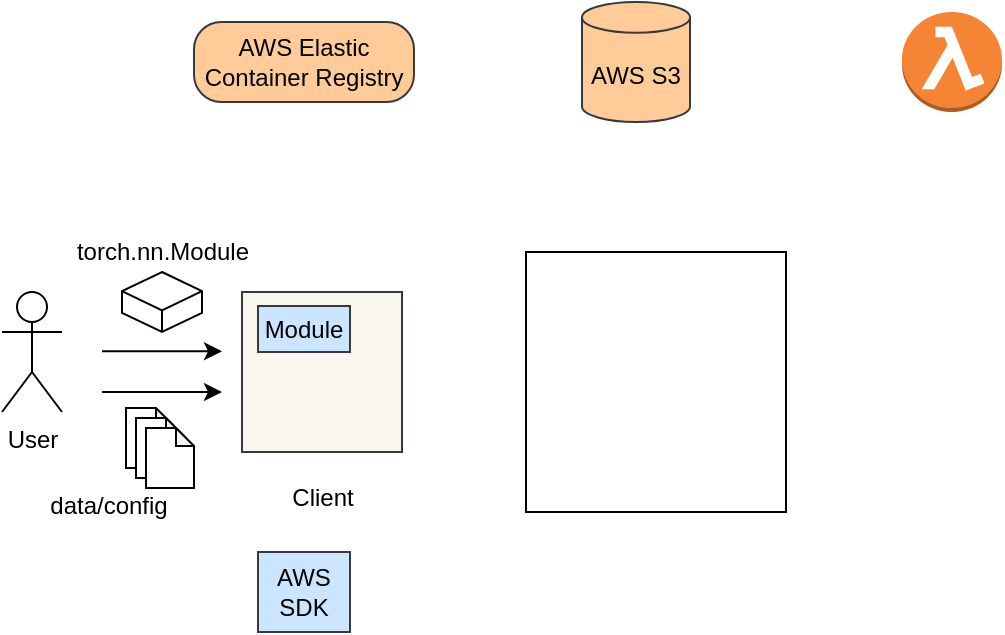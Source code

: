 <mxfile version="21.5.2" type="github">
  <diagram name="第 1 页" id="vYGmFmP2Lva24OXTDVVa">
    <mxGraphModel dx="744" dy="508" grid="1" gridSize="10" guides="1" tooltips="1" connect="1" arrows="1" fold="1" page="1" pageScale="1" pageWidth="827" pageHeight="1169" math="0" shadow="0">
      <root>
        <mxCell id="0" />
        <mxCell id="1" parent="0" />
        <mxCell id="0ty1MtPIsn8DT-ruyWdK-3" value="AWS Elastic Container Registry" style="rounded=1;whiteSpace=wrap;html=1;fillColor=#ffcc99;strokeColor=#36393d;arcSize=34;" vertex="1" parent="1">
          <mxGeometry x="176" y="105" width="110" height="40" as="geometry" />
        </mxCell>
        <mxCell id="0ty1MtPIsn8DT-ruyWdK-4" value="AWS S3" style="shape=cylinder3;whiteSpace=wrap;html=1;boundedLbl=1;backgroundOutline=1;size=7.692;fillColor=#ffcc99;strokeColor=#36393d;" vertex="1" parent="1">
          <mxGeometry x="370" y="95" width="54" height="60" as="geometry" />
        </mxCell>
        <mxCell id="0ty1MtPIsn8DT-ruyWdK-6" value="" style="outlineConnect=0;dashed=0;verticalLabelPosition=bottom;verticalAlign=top;align=center;html=1;shape=mxgraph.aws3.lambda_function;fillColor=#F58534;gradientColor=none;" vertex="1" parent="1">
          <mxGeometry x="530" y="100" width="50" height="50" as="geometry" />
        </mxCell>
        <mxCell id="0ty1MtPIsn8DT-ruyWdK-8" value="" style="rounded=0;whiteSpace=wrap;html=1;fillColor=#f9f7ed;strokeColor=#36393d;" vertex="1" parent="1">
          <mxGeometry x="200" y="240" width="80" height="80" as="geometry" />
        </mxCell>
        <mxCell id="0ty1MtPIsn8DT-ruyWdK-1" value="AWS SDK" style="rounded=0;whiteSpace=wrap;html=1;fillColor=#cce5ff;strokeColor=#36393d;" vertex="1" parent="1">
          <mxGeometry x="208" y="370" width="46" height="40" as="geometry" />
        </mxCell>
        <mxCell id="0ty1MtPIsn8DT-ruyWdK-9" value="" style="whiteSpace=wrap;html=1;aspect=fixed;" vertex="1" parent="1">
          <mxGeometry x="342" y="220" width="130" height="130" as="geometry" />
        </mxCell>
        <mxCell id="0ty1MtPIsn8DT-ruyWdK-10" value="User" style="shape=umlActor;verticalLabelPosition=bottom;verticalAlign=top;html=1;outlineConnect=0;" vertex="1" parent="1">
          <mxGeometry x="80" y="240" width="30" height="60" as="geometry" />
        </mxCell>
        <mxCell id="0ty1MtPIsn8DT-ruyWdK-11" value="" style="endArrow=classic;html=1;rounded=0;" edge="1" parent="1">
          <mxGeometry width="50" height="50" relative="1" as="geometry">
            <mxPoint x="130" y="269.62" as="sourcePoint" />
            <mxPoint x="190" y="269.62" as="targetPoint" />
          </mxGeometry>
        </mxCell>
        <mxCell id="0ty1MtPIsn8DT-ruyWdK-12" value="" style="endArrow=classic;html=1;rounded=0;" edge="1" parent="1">
          <mxGeometry width="50" height="50" relative="1" as="geometry">
            <mxPoint x="130" y="290" as="sourcePoint" />
            <mxPoint x="190" y="290" as="targetPoint" />
          </mxGeometry>
        </mxCell>
        <mxCell id="0ty1MtPIsn8DT-ruyWdK-13" value="" style="html=1;shape=mxgraph.basic.isocube;isoAngle=15;" vertex="1" parent="1">
          <mxGeometry x="140" y="230" width="40" height="30" as="geometry" />
        </mxCell>
        <mxCell id="0ty1MtPIsn8DT-ruyWdK-14" value="torch.nn.Module" style="text;html=1;align=center;verticalAlign=middle;resizable=0;points=[];autosize=1;strokeColor=none;fillColor=none;" vertex="1" parent="1">
          <mxGeometry x="105" y="205" width="110" height="30" as="geometry" />
        </mxCell>
        <mxCell id="0ty1MtPIsn8DT-ruyWdK-17" value="Client" style="text;html=1;align=center;verticalAlign=middle;resizable=0;points=[];autosize=1;strokeColor=none;fillColor=none;" vertex="1" parent="1">
          <mxGeometry x="215" y="328" width="50" height="30" as="geometry" />
        </mxCell>
        <mxCell id="0ty1MtPIsn8DT-ruyWdK-22" value="" style="group" vertex="1" connectable="0" parent="1">
          <mxGeometry x="142" y="298" width="34" height="40" as="geometry" />
        </mxCell>
        <mxCell id="0ty1MtPIsn8DT-ruyWdK-18" value="" style="shape=note;whiteSpace=wrap;html=1;backgroundOutline=1;darkOpacity=0.05;size=9;" vertex="1" parent="0ty1MtPIsn8DT-ruyWdK-22">
          <mxGeometry width="24" height="30" as="geometry" />
        </mxCell>
        <mxCell id="0ty1MtPIsn8DT-ruyWdK-19" value="" style="shape=note;whiteSpace=wrap;html=1;backgroundOutline=1;darkOpacity=0.05;size=9;" vertex="1" parent="0ty1MtPIsn8DT-ruyWdK-22">
          <mxGeometry x="5" y="5" width="24" height="30" as="geometry" />
        </mxCell>
        <mxCell id="0ty1MtPIsn8DT-ruyWdK-20" value="" style="shape=note;whiteSpace=wrap;html=1;backgroundOutline=1;darkOpacity=0.05;size=9;" vertex="1" parent="0ty1MtPIsn8DT-ruyWdK-22">
          <mxGeometry x="10" y="10" width="24" height="30" as="geometry" />
        </mxCell>
        <mxCell id="0ty1MtPIsn8DT-ruyWdK-23" value="data/config" style="text;html=1;align=center;verticalAlign=middle;resizable=0;points=[];autosize=1;strokeColor=none;fillColor=none;" vertex="1" parent="1">
          <mxGeometry x="93" y="332" width="80" height="30" as="geometry" />
        </mxCell>
        <mxCell id="0ty1MtPIsn8DT-ruyWdK-25" value="Module" style="rounded=0;whiteSpace=wrap;html=1;fillColor=#cce5ff;strokeColor=#36393d;" vertex="1" parent="1">
          <mxGeometry x="208" y="247" width="46" height="23" as="geometry" />
        </mxCell>
      </root>
    </mxGraphModel>
  </diagram>
</mxfile>
